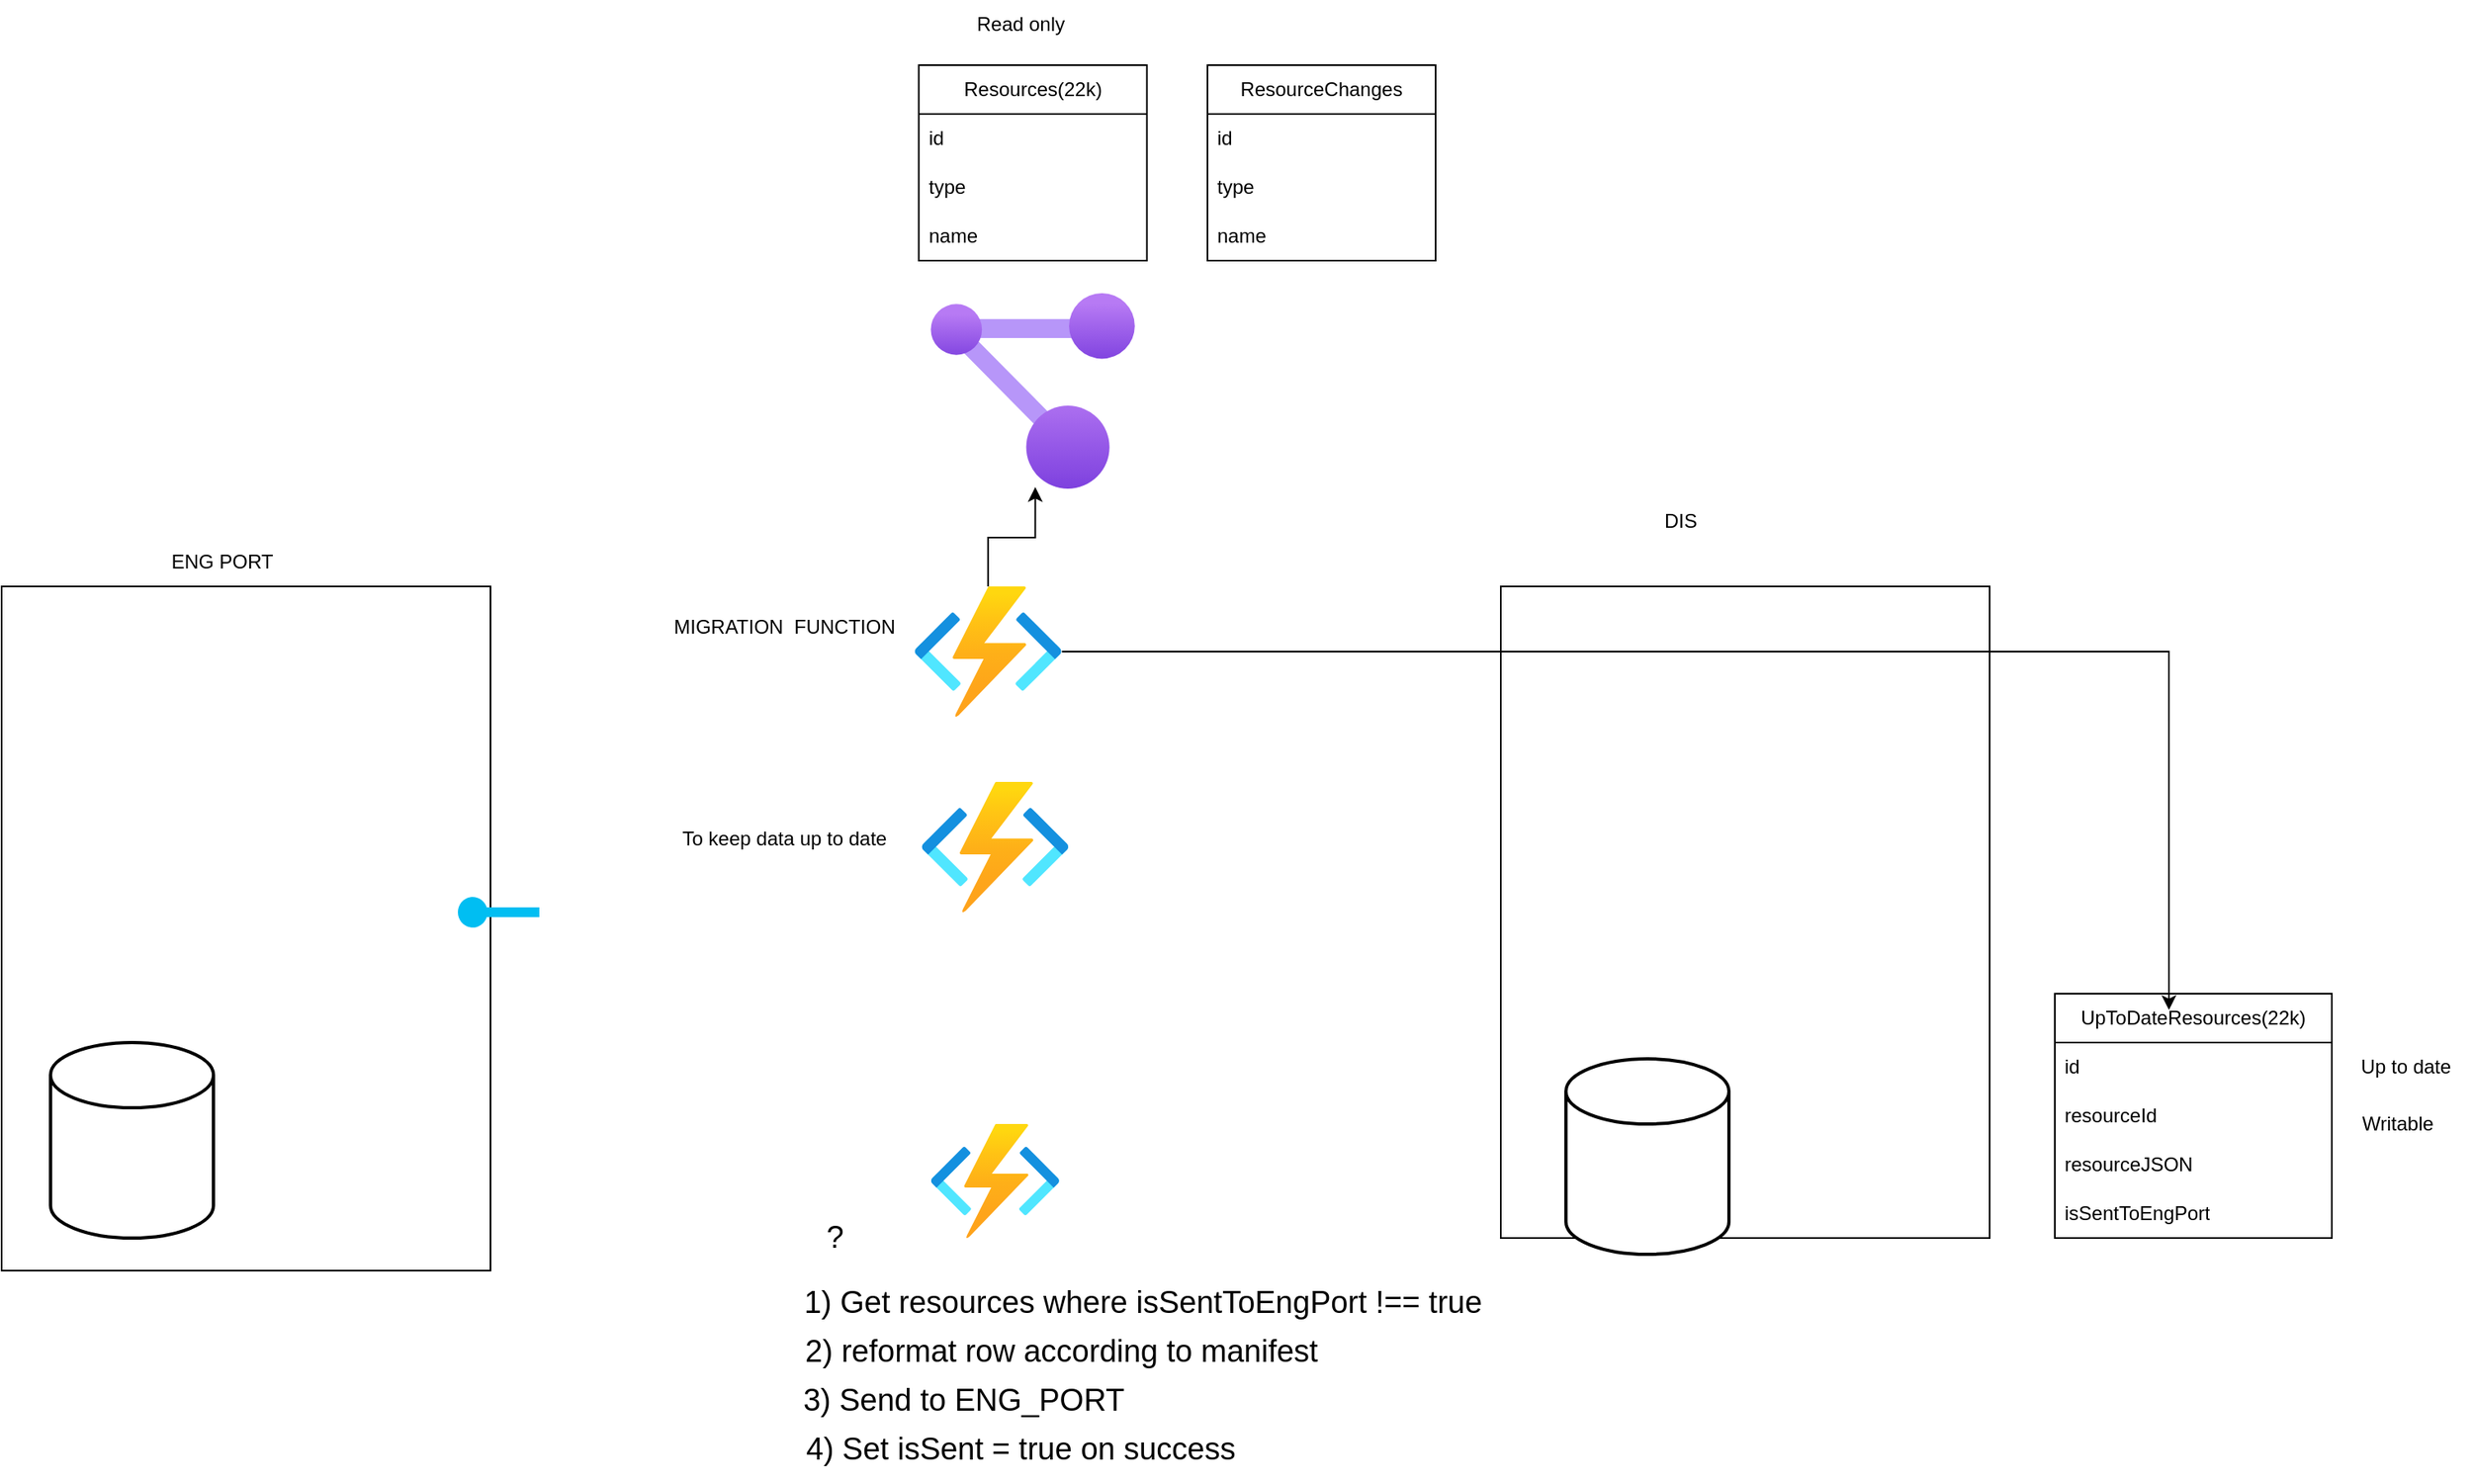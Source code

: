 <mxfile version="20.8.20" type="github">
  <diagram name="Page-1" id="t9uQAWmX41yd_XQ180Mt">
    <mxGraphModel dx="1480" dy="816" grid="1" gridSize="10" guides="1" tooltips="1" connect="1" arrows="1" fold="1" page="1" pageScale="1" pageWidth="1600" pageHeight="1200" math="0" shadow="0">
      <root>
        <mxCell id="0" />
        <mxCell id="1" parent="0" />
        <mxCell id="7P_vAX1WBsAH3C3ytIEA-1" value="" style="aspect=fixed;html=1;points=[];align=center;image;fontSize=12;image=img/lib/azure2/management_governance/Resource_Graph_Explorer.svg;" parent="1" vertex="1">
          <mxGeometry x="570" y="180" width="125.63" height="120" as="geometry" />
        </mxCell>
        <mxCell id="7P_vAX1WBsAH3C3ytIEA-2" value="Resources(22k)" style="swimlane;fontStyle=0;childLayout=stackLayout;horizontal=1;startSize=30;horizontalStack=0;resizeParent=1;resizeParentMax=0;resizeLast=0;collapsible=1;marginBottom=0;whiteSpace=wrap;html=1;" parent="1" vertex="1">
          <mxGeometry x="562.82" y="40" width="140" height="120" as="geometry" />
        </mxCell>
        <mxCell id="7P_vAX1WBsAH3C3ytIEA-3" value="id" style="text;strokeColor=none;fillColor=none;align=left;verticalAlign=middle;spacingLeft=4;spacingRight=4;overflow=hidden;points=[[0,0.5],[1,0.5]];portConstraint=eastwest;rotatable=0;whiteSpace=wrap;html=1;" parent="7P_vAX1WBsAH3C3ytIEA-2" vertex="1">
          <mxGeometry y="30" width="140" height="30" as="geometry" />
        </mxCell>
        <mxCell id="7P_vAX1WBsAH3C3ytIEA-4" value="type" style="text;strokeColor=none;fillColor=none;align=left;verticalAlign=middle;spacingLeft=4;spacingRight=4;overflow=hidden;points=[[0,0.5],[1,0.5]];portConstraint=eastwest;rotatable=0;whiteSpace=wrap;html=1;" parent="7P_vAX1WBsAH3C3ytIEA-2" vertex="1">
          <mxGeometry y="60" width="140" height="30" as="geometry" />
        </mxCell>
        <mxCell id="7P_vAX1WBsAH3C3ytIEA-5" value="name" style="text;strokeColor=none;fillColor=none;align=left;verticalAlign=middle;spacingLeft=4;spacingRight=4;overflow=hidden;points=[[0,0.5],[1,0.5]];portConstraint=eastwest;rotatable=0;whiteSpace=wrap;html=1;" parent="7P_vAX1WBsAH3C3ytIEA-2" vertex="1">
          <mxGeometry y="90" width="140" height="30" as="geometry" />
        </mxCell>
        <mxCell id="7P_vAX1WBsAH3C3ytIEA-6" value="" style="rounded=0;whiteSpace=wrap;html=1;" parent="1" vertex="1">
          <mxGeometry y="360" width="300" height="420" as="geometry" />
        </mxCell>
        <mxCell id="7P_vAX1WBsAH3C3ytIEA-7" value="ENG PORT" style="text;html=1;align=center;verticalAlign=middle;resizable=0;points=[];autosize=1;strokeColor=none;fillColor=none;" parent="1" vertex="1">
          <mxGeometry x="90" y="330" width="90" height="30" as="geometry" />
        </mxCell>
        <mxCell id="7P_vAX1WBsAH3C3ytIEA-8" value="" style="strokeWidth=2;html=1;shape=mxgraph.flowchart.database;whiteSpace=wrap;" parent="1" vertex="1">
          <mxGeometry x="30" y="640" width="100" height="120" as="geometry" />
        </mxCell>
        <mxCell id="7P_vAX1WBsAH3C3ytIEA-9" value="" style="verticalLabelPosition=bottom;html=1;verticalAlign=top;align=center;strokeColor=none;fillColor=#00BEF2;shape=mxgraph.azure.service_endpoint;" parent="1" vertex="1">
          <mxGeometry x="280" y="550" width="50" height="20" as="geometry" />
        </mxCell>
        <mxCell id="7P_vAX1WBsAH3C3ytIEA-10" value="" style="aspect=fixed;html=1;points=[];align=center;image;fontSize=12;image=img/lib/azure2/compute/Function_Apps.svg;" parent="1" vertex="1">
          <mxGeometry x="570" y="690" width="79.34" height="70" as="geometry" />
        </mxCell>
        <mxCell id="7P_vAX1WBsAH3C3ytIEA-11" value="UpToDateResources(22k)" style="swimlane;fontStyle=0;childLayout=stackLayout;horizontal=1;startSize=30;horizontalStack=0;resizeParent=1;resizeParentMax=0;resizeLast=0;collapsible=1;marginBottom=0;whiteSpace=wrap;html=1;" parent="1" vertex="1">
          <mxGeometry x="1260" y="610" width="170" height="150" as="geometry" />
        </mxCell>
        <mxCell id="7P_vAX1WBsAH3C3ytIEA-12" value="id" style="text;strokeColor=none;fillColor=none;align=left;verticalAlign=middle;spacingLeft=4;spacingRight=4;overflow=hidden;points=[[0,0.5],[1,0.5]];portConstraint=eastwest;rotatable=0;whiteSpace=wrap;html=1;" parent="7P_vAX1WBsAH3C3ytIEA-11" vertex="1">
          <mxGeometry y="30" width="170" height="30" as="geometry" />
        </mxCell>
        <mxCell id="7P_vAX1WBsAH3C3ytIEA-13" value="resourceId" style="text;strokeColor=none;fillColor=none;align=left;verticalAlign=middle;spacingLeft=4;spacingRight=4;overflow=hidden;points=[[0,0.5],[1,0.5]];portConstraint=eastwest;rotatable=0;whiteSpace=wrap;html=1;" parent="7P_vAX1WBsAH3C3ytIEA-11" vertex="1">
          <mxGeometry y="60" width="170" height="30" as="geometry" />
        </mxCell>
        <mxCell id="7P_vAX1WBsAH3C3ytIEA-14" value="resourceJSON" style="text;strokeColor=none;fillColor=none;align=left;verticalAlign=middle;spacingLeft=4;spacingRight=4;overflow=hidden;points=[[0,0.5],[1,0.5]];portConstraint=eastwest;rotatable=0;whiteSpace=wrap;html=1;" parent="7P_vAX1WBsAH3C3ytIEA-11" vertex="1">
          <mxGeometry y="90" width="170" height="30" as="geometry" />
        </mxCell>
        <mxCell id="7P_vAX1WBsAH3C3ytIEA-18" value="isSentToEngPort" style="text;strokeColor=none;fillColor=none;align=left;verticalAlign=middle;spacingLeft=4;spacingRight=4;overflow=hidden;points=[[0,0.5],[1,0.5]];portConstraint=eastwest;rotatable=0;whiteSpace=wrap;html=1;" parent="7P_vAX1WBsAH3C3ytIEA-11" vertex="1">
          <mxGeometry y="120" width="170" height="30" as="geometry" />
        </mxCell>
        <mxCell id="7P_vAX1WBsAH3C3ytIEA-15" value="" style="rounded=0;whiteSpace=wrap;html=1;" parent="1" vertex="1">
          <mxGeometry x="920" y="360" width="300" height="400" as="geometry" />
        </mxCell>
        <mxCell id="7P_vAX1WBsAH3C3ytIEA-16" value="" style="strokeWidth=2;html=1;shape=mxgraph.flowchart.database;whiteSpace=wrap;" parent="1" vertex="1">
          <mxGeometry x="960" y="650" width="100" height="120" as="geometry" />
        </mxCell>
        <mxCell id="7P_vAX1WBsAH3C3ytIEA-17" value="DIS" style="text;html=1;align=center;verticalAlign=middle;resizable=0;points=[];autosize=1;strokeColor=none;fillColor=none;" parent="1" vertex="1">
          <mxGeometry x="1010" y="305" width="40" height="30" as="geometry" />
        </mxCell>
        <mxCell id="7P_vAX1WBsAH3C3ytIEA-21" value="?" style="text;html=1;align=center;verticalAlign=middle;resizable=0;points=[];autosize=1;strokeColor=none;fillColor=none;fontSize=19;" parent="1" vertex="1">
          <mxGeometry x="496.49" y="740" width="30" height="40" as="geometry" />
        </mxCell>
        <mxCell id="7P_vAX1WBsAH3C3ytIEA-22" value="1) Get resources where isSentToEngPort !== true" style="text;html=1;align=center;verticalAlign=middle;resizable=0;points=[];autosize=1;strokeColor=none;fillColor=none;fontSize=19;" parent="1" vertex="1">
          <mxGeometry x="480" y="780" width="440" height="40" as="geometry" />
        </mxCell>
        <mxCell id="7P_vAX1WBsAH3C3ytIEA-23" value="2) reformat row according to manifest" style="text;html=1;align=center;verticalAlign=middle;resizable=0;points=[];autosize=1;strokeColor=none;fillColor=none;fontSize=19;" parent="1" vertex="1">
          <mxGeometry x="480" y="810" width="340" height="40" as="geometry" />
        </mxCell>
        <mxCell id="7P_vAX1WBsAH3C3ytIEA-24" value="3) Send to ENG_PORT" style="text;html=1;align=center;verticalAlign=middle;resizable=0;points=[];autosize=1;strokeColor=none;fillColor=none;fontSize=19;" parent="1" vertex="1">
          <mxGeometry x="480" y="840" width="220" height="40" as="geometry" />
        </mxCell>
        <mxCell id="7P_vAX1WBsAH3C3ytIEA-25" value="4) Set isSent = true on success" style="text;html=1;align=center;verticalAlign=middle;resizable=0;points=[];autosize=1;strokeColor=none;fillColor=none;fontSize=19;" parent="1" vertex="1">
          <mxGeometry x="480" y="870" width="290" height="40" as="geometry" />
        </mxCell>
        <mxCell id="7P_vAX1WBsAH3C3ytIEA-30" style="edgeStyle=orthogonalEdgeStyle;rounded=0;orthogonalLoop=1;jettySize=auto;html=1;entryX=0.512;entryY=0.992;entryDx=0;entryDy=0;entryPerimeter=0;" parent="1" source="7P_vAX1WBsAH3C3ytIEA-27" target="7P_vAX1WBsAH3C3ytIEA-1" edge="1">
          <mxGeometry relative="1" as="geometry" />
        </mxCell>
        <mxCell id="7P_vAX1WBsAH3C3ytIEA-32" style="edgeStyle=orthogonalEdgeStyle;rounded=0;orthogonalLoop=1;jettySize=auto;html=1;entryX=0.412;entryY=0.067;entryDx=0;entryDy=0;entryPerimeter=0;" parent="1" source="7P_vAX1WBsAH3C3ytIEA-27" target="7P_vAX1WBsAH3C3ytIEA-11" edge="1">
          <mxGeometry relative="1" as="geometry" />
        </mxCell>
        <mxCell id="7P_vAX1WBsAH3C3ytIEA-27" value="" style="aspect=fixed;html=1;points=[];align=center;image;fontSize=12;image=img/lib/azure2/compute/Function_Apps.svg;" parent="1" vertex="1">
          <mxGeometry x="560" y="360" width="90.67" height="80" as="geometry" />
        </mxCell>
        <mxCell id="7P_vAX1WBsAH3C3ytIEA-29" value="MIGRATION&amp;nbsp; FUNCTION&lt;br&gt;" style="text;html=1;align=center;verticalAlign=middle;resizable=0;points=[];autosize=1;strokeColor=none;fillColor=none;" parent="1" vertex="1">
          <mxGeometry x="400" y="370" width="160" height="30" as="geometry" />
        </mxCell>
        <mxCell id="7P_vAX1WBsAH3C3ytIEA-33" value="Up to date" style="text;html=1;align=center;verticalAlign=middle;resizable=0;points=[];autosize=1;strokeColor=none;fillColor=none;" parent="1" vertex="1">
          <mxGeometry x="1435" y="640" width="80" height="30" as="geometry" />
        </mxCell>
        <mxCell id="7P_vAX1WBsAH3C3ytIEA-35" value="Writable" style="text;html=1;align=center;verticalAlign=middle;resizable=0;points=[];autosize=1;strokeColor=none;fillColor=none;" parent="1" vertex="1">
          <mxGeometry x="1435" y="675" width="70" height="30" as="geometry" />
        </mxCell>
        <mxCell id="7P_vAX1WBsAH3C3ytIEA-36" value="Read only" style="text;html=1;align=center;verticalAlign=middle;resizable=0;points=[];autosize=1;strokeColor=none;fillColor=none;" parent="1" vertex="1">
          <mxGeometry x="585" width="80" height="30" as="geometry" />
        </mxCell>
        <mxCell id="7P_vAX1WBsAH3C3ytIEA-38" value="ResourceChanges" style="swimlane;fontStyle=0;childLayout=stackLayout;horizontal=1;startSize=30;horizontalStack=0;resizeParent=1;resizeParentMax=0;resizeLast=0;collapsible=1;marginBottom=0;whiteSpace=wrap;html=1;" parent="1" vertex="1">
          <mxGeometry x="740" y="40" width="140" height="120" as="geometry" />
        </mxCell>
        <mxCell id="7P_vAX1WBsAH3C3ytIEA-39" value="id" style="text;strokeColor=none;fillColor=none;align=left;verticalAlign=middle;spacingLeft=4;spacingRight=4;overflow=hidden;points=[[0,0.5],[1,0.5]];portConstraint=eastwest;rotatable=0;whiteSpace=wrap;html=1;" parent="7P_vAX1WBsAH3C3ytIEA-38" vertex="1">
          <mxGeometry y="30" width="140" height="30" as="geometry" />
        </mxCell>
        <mxCell id="7P_vAX1WBsAH3C3ytIEA-40" value="type" style="text;strokeColor=none;fillColor=none;align=left;verticalAlign=middle;spacingLeft=4;spacingRight=4;overflow=hidden;points=[[0,0.5],[1,0.5]];portConstraint=eastwest;rotatable=0;whiteSpace=wrap;html=1;" parent="7P_vAX1WBsAH3C3ytIEA-38" vertex="1">
          <mxGeometry y="60" width="140" height="30" as="geometry" />
        </mxCell>
        <mxCell id="7P_vAX1WBsAH3C3ytIEA-41" value="name" style="text;strokeColor=none;fillColor=none;align=left;verticalAlign=middle;spacingLeft=4;spacingRight=4;overflow=hidden;points=[[0,0.5],[1,0.5]];portConstraint=eastwest;rotatable=0;whiteSpace=wrap;html=1;" parent="7P_vAX1WBsAH3C3ytIEA-38" vertex="1">
          <mxGeometry y="90" width="140" height="30" as="geometry" />
        </mxCell>
        <mxCell id="7P_vAX1WBsAH3C3ytIEA-47" value="" style="aspect=fixed;html=1;points=[];align=center;image;fontSize=12;image=img/lib/azure2/compute/Function_Apps.svg;" parent="1" vertex="1">
          <mxGeometry x="564.33" y="480" width="90.67" height="80" as="geometry" />
        </mxCell>
        <mxCell id="7P_vAX1WBsAH3C3ytIEA-48" value="To keep data up to date" style="text;html=1;align=center;verticalAlign=middle;resizable=0;points=[];autosize=1;strokeColor=none;fillColor=none;" parent="1" vertex="1">
          <mxGeometry x="405" y="500" width="150" height="30" as="geometry" />
        </mxCell>
      </root>
    </mxGraphModel>
  </diagram>
</mxfile>
